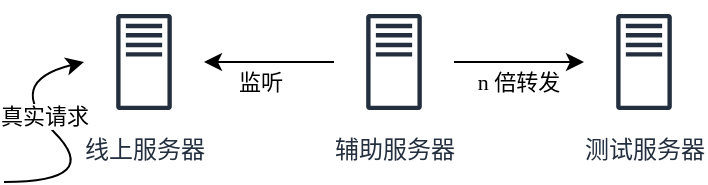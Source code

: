 <mxfile version="20.7.4" type="github">
  <diagram id="40VHqAJIUO3yhUrBy_g6" name="第 1 页">
    <mxGraphModel dx="1148" dy="727" grid="1" gridSize="10" guides="1" tooltips="1" connect="1" arrows="1" fold="1" page="1" pageScale="1" pageWidth="827" pageHeight="1169" math="0" shadow="0">
      <root>
        <mxCell id="0" />
        <mxCell id="1" parent="0" />
        <mxCell id="Wi0llat1we86UDGzMUcu-1" value="线上服务器" style="sketch=0;outlineConnect=0;fontColor=#232F3E;gradientColor=none;strokeColor=#232F3E;fillColor=#ffffff;dashed=0;verticalLabelPosition=bottom;verticalAlign=top;align=center;html=1;fontSize=12;fontStyle=0;aspect=fixed;shape=mxgraph.aws4.resourceIcon;resIcon=mxgraph.aws4.traditional_server;points=[[0,0.5,0,0,0],[1,0.5,0,0,0]];fontFamily=Times New Roman;" parent="1" vertex="1">
          <mxGeometry x="70" y="100" width="60" height="60" as="geometry" />
        </mxCell>
        <mxCell id="Wi0llat1we86UDGzMUcu-3" value="测试服务器" style="sketch=0;outlineConnect=0;fontColor=#232F3E;gradientColor=none;strokeColor=#232F3E;fillColor=#ffffff;dashed=0;verticalLabelPosition=bottom;verticalAlign=top;align=center;html=1;fontSize=12;fontStyle=0;aspect=fixed;shape=mxgraph.aws4.resourceIcon;resIcon=mxgraph.aws4.traditional_server;points=[[0,0.5,0,0,0]];fontFamily=Times New Roman;" parent="1" vertex="1">
          <mxGeometry x="320" y="100" width="60" height="60" as="geometry" />
        </mxCell>
        <mxCell id="Wi0llat1we86UDGzMUcu-12" style="edgeStyle=orthogonalEdgeStyle;rounded=0;orthogonalLoop=1;jettySize=auto;html=1;exitX=0;exitY=0.5;exitDx=0;exitDy=0;exitPerimeter=0;entryX=1;entryY=0.5;entryDx=0;entryDy=0;entryPerimeter=0;fillColor=#0D0D0D;fontFamily=Times New Roman;" parent="1" source="Wi0llat1we86UDGzMUcu-4" target="Wi0llat1we86UDGzMUcu-1" edge="1">
          <mxGeometry relative="1" as="geometry" />
        </mxCell>
        <mxCell id="Wi0llat1we86UDGzMUcu-15" value="监听" style="edgeLabel;html=1;align=center;verticalAlign=middle;resizable=0;points=[];fontFamily=Times New Roman;" parent="Wi0llat1we86UDGzMUcu-12" vertex="1" connectable="0">
          <mxGeometry x="0.133" relative="1" as="geometry">
            <mxPoint y="10" as="offset" />
          </mxGeometry>
        </mxCell>
        <mxCell id="Wi0llat1we86UDGzMUcu-13" style="edgeStyle=orthogonalEdgeStyle;rounded=0;orthogonalLoop=1;jettySize=auto;html=1;exitX=1;exitY=0.5;exitDx=0;exitDy=0;exitPerimeter=0;entryX=0;entryY=0.5;entryDx=0;entryDy=0;entryPerimeter=0;fillColor=#0D0D0D;fontFamily=Times New Roman;" parent="1" source="Wi0llat1we86UDGzMUcu-4" target="Wi0llat1we86UDGzMUcu-3" edge="1">
          <mxGeometry relative="1" as="geometry" />
        </mxCell>
        <mxCell id="Wi0llat1we86UDGzMUcu-16" value="n 倍转发" style="edgeLabel;html=1;align=center;verticalAlign=middle;resizable=0;points=[];fontFamily=Times New Roman;" parent="Wi0llat1we86UDGzMUcu-13" vertex="1" connectable="0">
          <mxGeometry x="-0.2" y="-2" relative="1" as="geometry">
            <mxPoint x="6" y="8" as="offset" />
          </mxGeometry>
        </mxCell>
        <mxCell id="Wi0llat1we86UDGzMUcu-4" value="辅助服务器" style="sketch=0;outlineConnect=0;fontColor=#232F3E;gradientColor=none;strokeColor=#232F3E;fillColor=#ffffff;dashed=0;verticalLabelPosition=bottom;verticalAlign=top;align=center;html=1;fontSize=12;fontStyle=0;aspect=fixed;shape=mxgraph.aws4.resourceIcon;resIcon=mxgraph.aws4.traditional_server;points=[[0,0.5,0,0,0],[1,0.5,0,0,0]];fontFamily=Times New Roman;" parent="1" vertex="1">
          <mxGeometry x="195" y="100" width="60" height="60" as="geometry" />
        </mxCell>
        <mxCell id="Wi0llat1we86UDGzMUcu-8" value="" style="curved=1;endArrow=classic;html=1;rounded=0;fillColor=#0D0D0D;fontFamily=Times New Roman;" parent="1" edge="1">
          <mxGeometry width="50" height="50" relative="1" as="geometry">
            <mxPoint x="30" y="190" as="sourcePoint" />
            <mxPoint x="70" y="130" as="targetPoint" />
            <Array as="points">
              <mxPoint x="80" y="190" />
              <mxPoint x="30" y="140" />
            </Array>
          </mxGeometry>
        </mxCell>
        <mxCell id="Wi0llat1we86UDGzMUcu-9" value="真实请求" style="edgeLabel;html=1;align=center;verticalAlign=middle;resizable=0;points=[];fontFamily=Times New Roman;" parent="Wi0llat1we86UDGzMUcu-8" vertex="1" connectable="0">
          <mxGeometry x="0.175" y="-2" relative="1" as="geometry">
            <mxPoint as="offset" />
          </mxGeometry>
        </mxCell>
      </root>
    </mxGraphModel>
  </diagram>
</mxfile>
